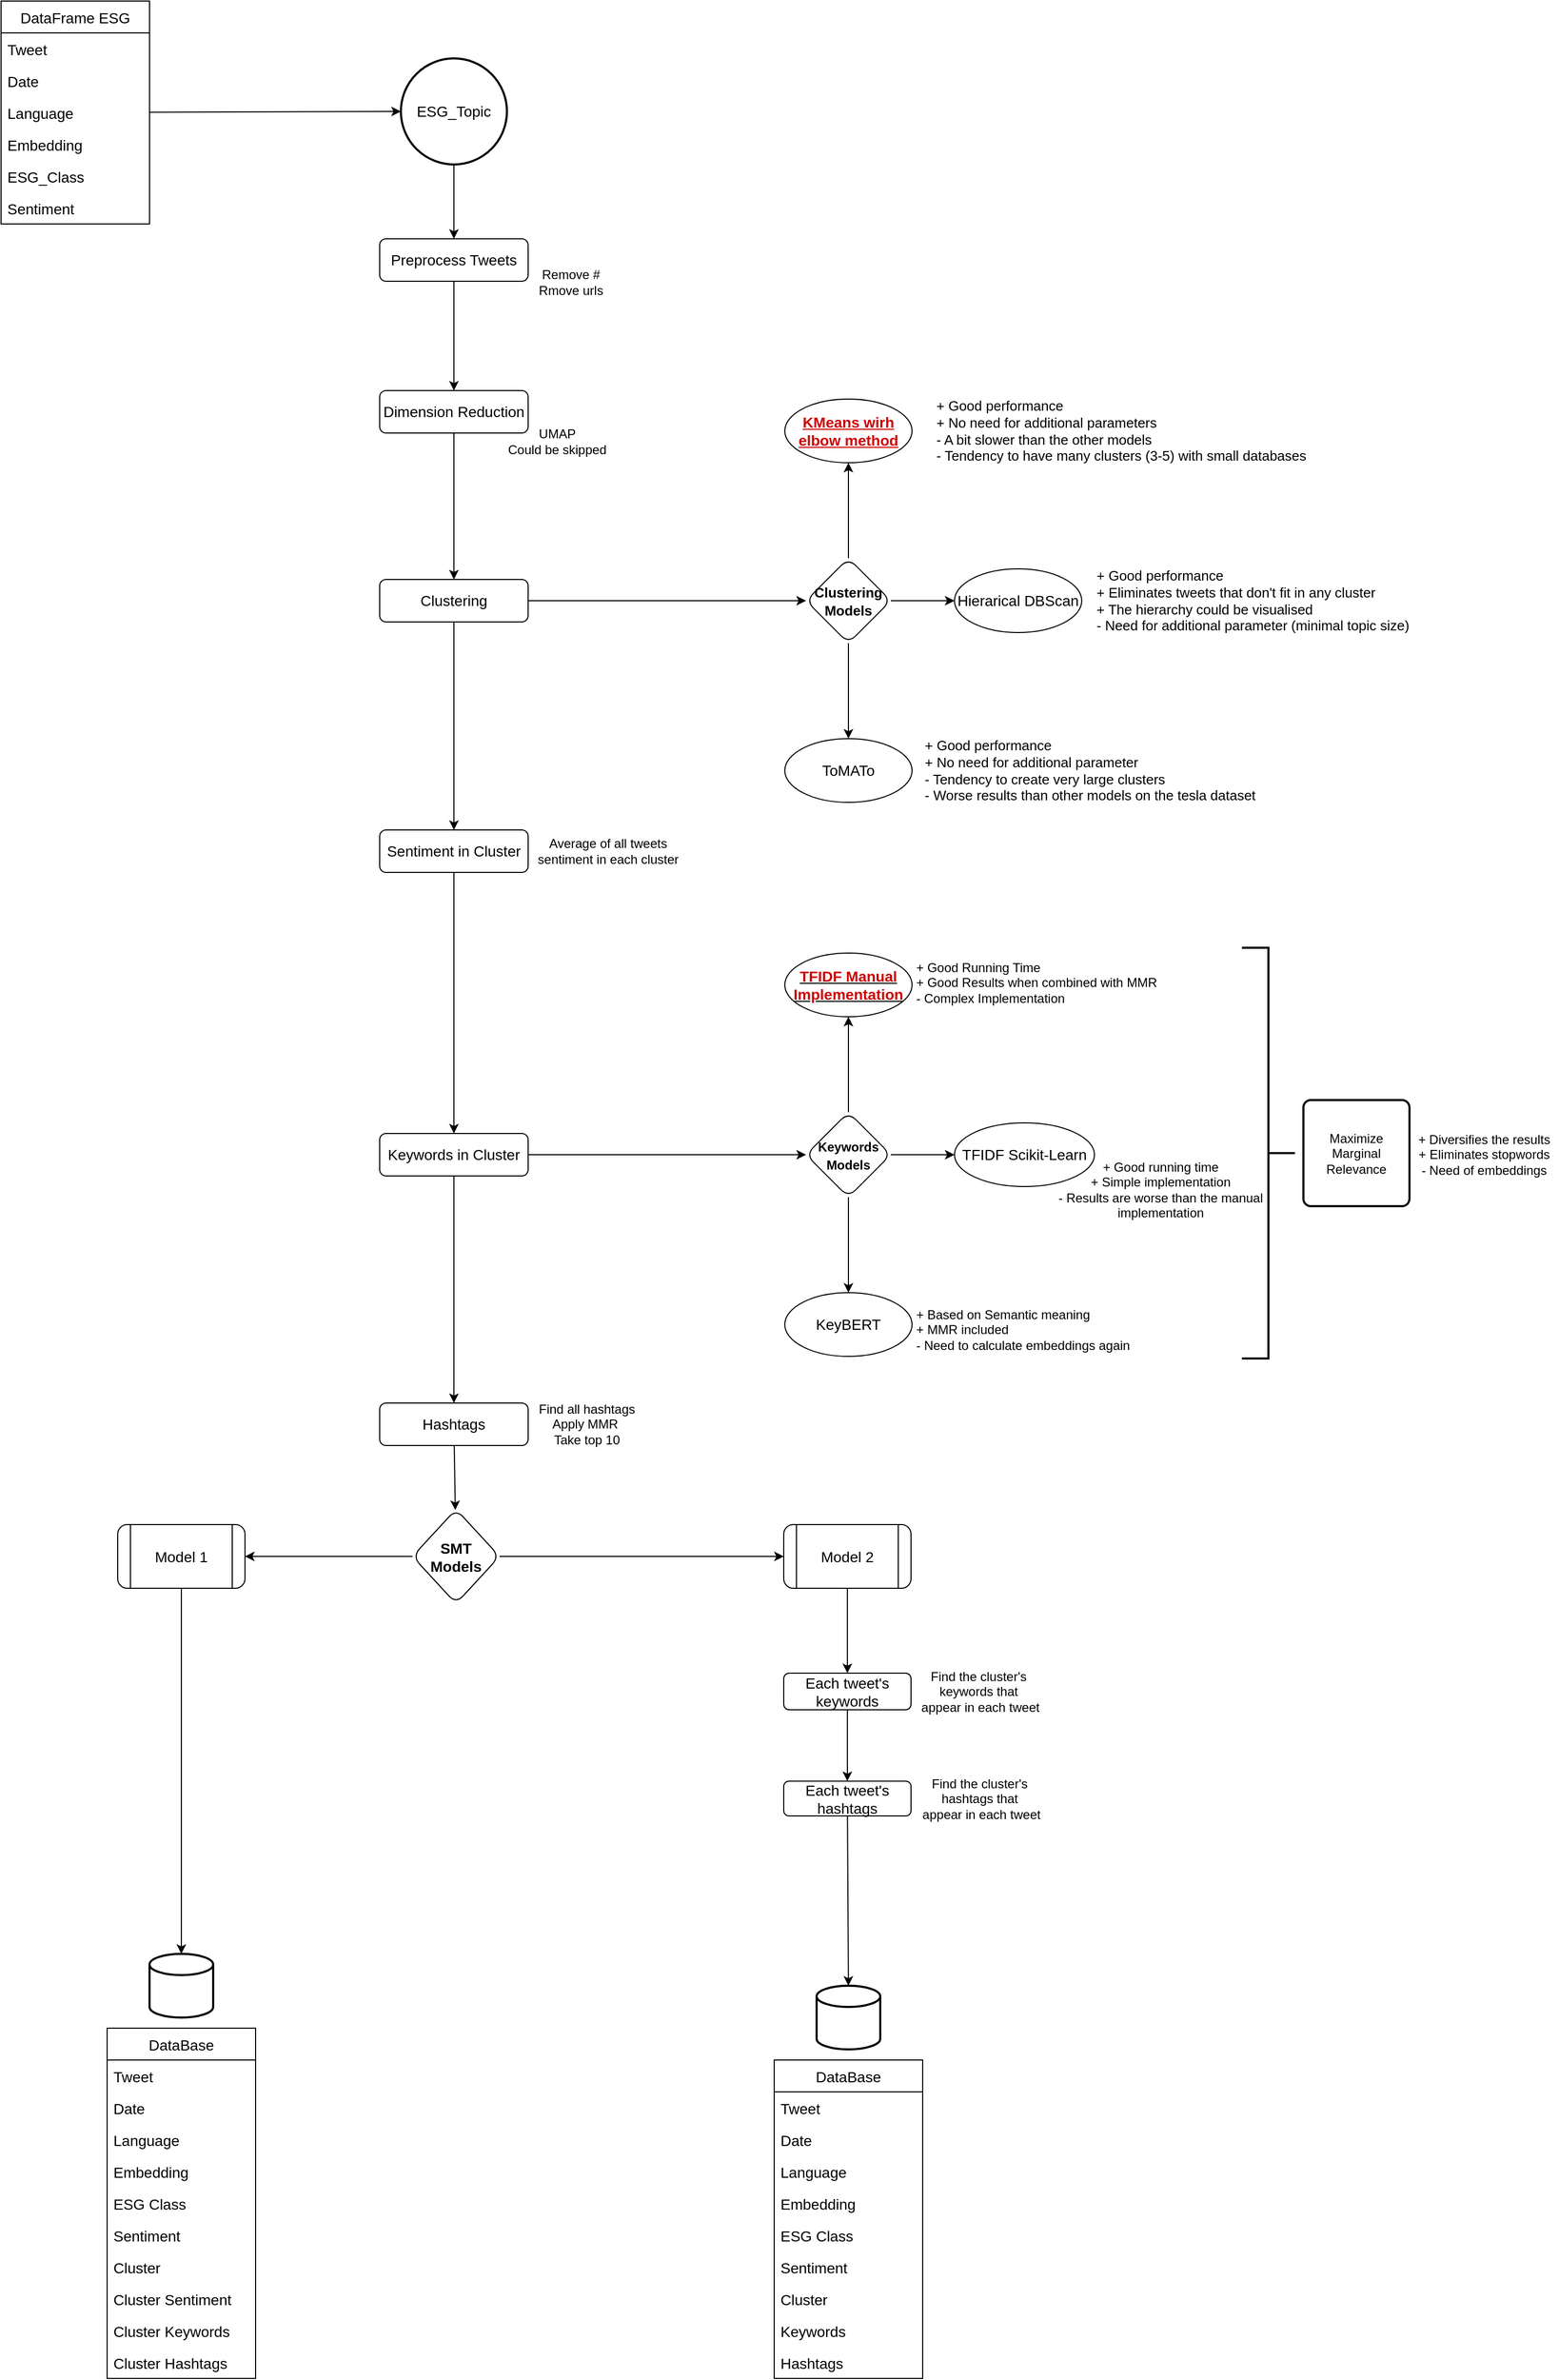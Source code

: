 <mxfile><diagram id="WYq8GOCfq9GIUAZUDXxE" name="Page-1"><mxGraphModel dx="2490" dy="2207" grid="1" gridSize="10" guides="1" tooltips="1" connect="1" arrows="1" fold="1" page="1" pageScale="1" pageWidth="827" pageHeight="1169" math="0" shadow="0"><root><mxCell id="0"/><mxCell id="1" parent="0"/><mxCell id="28" value="" style="edgeStyle=none;html=1;fontSize=14;entryX=0.5;entryY=0;entryDx=0;entryDy=0;" parent="1" source="24" target="29" edge="1"><mxGeometry relative="1" as="geometry"><mxPoint x="567" y="294" as="targetPoint"/></mxGeometry></mxCell><mxCell id="24" value="ESG_Topic" style="strokeWidth=2;html=1;shape=mxgraph.flowchart.start_2;whiteSpace=wrap;fontSize=14;" parent="1" vertex="1"><mxGeometry x="517" y="94" width="100" height="100" as="geometry"/></mxCell><mxCell id="128" style="edgeStyle=none;html=1;entryX=0.5;entryY=0;entryDx=0;entryDy=0;" edge="1" parent="1" source="29" target="32"><mxGeometry relative="1" as="geometry"/></mxCell><mxCell id="29" value="Preprocess Tweets" style="rounded=1;whiteSpace=wrap;html=1;fontSize=14;" parent="1" vertex="1"><mxGeometry x="497" y="264" width="140" height="40" as="geometry"/></mxCell><mxCell id="125" style="edgeStyle=none;html=1;entryX=0.5;entryY=0;entryDx=0;entryDy=0;" edge="1" parent="1" source="32" target="36"><mxGeometry relative="1" as="geometry"/></mxCell><mxCell id="32" value="Dimension Reduction" style="rounded=1;whiteSpace=wrap;html=1;fontSize=14;" parent="1" vertex="1"><mxGeometry x="497" y="407" width="140" height="40" as="geometry"/></mxCell><mxCell id="111" value="" style="edgeStyle=none;html=1;" edge="1" parent="1" source="36" target="110"><mxGeometry relative="1" as="geometry"/></mxCell><mxCell id="116" value="" style="edgeStyle=none;html=1;" edge="1" parent="1" source="36" target="115"><mxGeometry relative="1" as="geometry"/></mxCell><mxCell id="36" value="Clustering" style="rounded=1;whiteSpace=wrap;html=1;fontSize=14;" parent="1" vertex="1"><mxGeometry x="497" y="585" width="140" height="40" as="geometry"/></mxCell><mxCell id="108" style="edgeStyle=none;html=1;" edge="1" parent="1" source="38" target="41"><mxGeometry relative="1" as="geometry"/></mxCell><mxCell id="131" value="" style="edgeStyle=none;html=1;fontColor=#000000;" edge="1" parent="1" source="38" target="130"><mxGeometry relative="1" as="geometry"/></mxCell><mxCell id="38" value="Keywords in Cluster" style="rounded=1;whiteSpace=wrap;html=1;fontSize=14;" parent="1" vertex="1"><mxGeometry x="497" y="1107" width="140" height="40" as="geometry"/></mxCell><mxCell id="146" value="" style="edgeStyle=none;html=1;fontColor=#000000;" edge="1" parent="1" source="41" target="145"><mxGeometry relative="1" as="geometry"/></mxCell><mxCell id="41" value="Hashtags" style="rounded=1;whiteSpace=wrap;html=1;fontSize=14;" parent="1" vertex="1"><mxGeometry x="497" y="1361" width="140" height="40" as="geometry"/></mxCell><mxCell id="61" value="" style="strokeWidth=2;html=1;shape=mxgraph.flowchart.database;whiteSpace=wrap;fontSize=14;" parent="1" vertex="1"><mxGeometry x="280" y="1880" width="60" height="60" as="geometry"/></mxCell><mxCell id="65" value="DataBase" style="swimlane;fontStyle=0;childLayout=stackLayout;horizontal=1;startSize=30;horizontalStack=0;resizeParent=1;resizeParentMax=0;resizeLast=0;collapsible=1;marginBottom=0;fontSize=14;" parent="1" vertex="1"><mxGeometry x="240" y="1950" width="140" height="330" as="geometry"/></mxCell><mxCell id="67" value="Tweet" style="text;strokeColor=none;fillColor=none;align=left;verticalAlign=middle;spacingLeft=4;spacingRight=4;overflow=hidden;points=[[0,0.5],[1,0.5]];portConstraint=eastwest;rotatable=0;fontSize=14;" parent="65" vertex="1"><mxGeometry y="30" width="140" height="30" as="geometry"/></mxCell><mxCell id="70" value="Date" style="text;strokeColor=none;fillColor=none;align=left;verticalAlign=middle;spacingLeft=4;spacingRight=4;overflow=hidden;points=[[0,0.5],[1,0.5]];portConstraint=eastwest;rotatable=0;fontSize=14;" parent="65" vertex="1"><mxGeometry y="60" width="140" height="30" as="geometry"/></mxCell><mxCell id="68" value="Language" style="text;strokeColor=none;fillColor=none;align=left;verticalAlign=middle;spacingLeft=4;spacingRight=4;overflow=hidden;points=[[0,0.5],[1,0.5]];portConstraint=eastwest;rotatable=0;fontSize=14;" parent="65" vertex="1"><mxGeometry y="90" width="140" height="30" as="geometry"/></mxCell><mxCell id="69" value="Embedding" style="text;strokeColor=none;fillColor=none;align=left;verticalAlign=middle;spacingLeft=4;spacingRight=4;overflow=hidden;points=[[0,0.5],[1,0.5]];portConstraint=eastwest;rotatable=0;fontSize=14;" parent="65" vertex="1"><mxGeometry y="120" width="140" height="30" as="geometry"/></mxCell><mxCell id="71" value="ESG Class" style="text;strokeColor=none;fillColor=none;align=left;verticalAlign=middle;spacingLeft=4;spacingRight=4;overflow=hidden;points=[[0,0.5],[1,0.5]];portConstraint=eastwest;rotatable=0;fontSize=14;" parent="65" vertex="1"><mxGeometry y="150" width="140" height="30" as="geometry"/></mxCell><mxCell id="182" value="Sentiment" style="text;strokeColor=none;fillColor=none;align=left;verticalAlign=middle;spacingLeft=4;spacingRight=4;overflow=hidden;points=[[0,0.5],[1,0.5]];portConstraint=eastwest;rotatable=0;fontSize=14;" vertex="1" parent="65"><mxGeometry y="180" width="140" height="30" as="geometry"/></mxCell><mxCell id="72" value="Cluster" style="text;strokeColor=none;fillColor=none;align=left;verticalAlign=middle;spacingLeft=4;spacingRight=4;overflow=hidden;points=[[0,0.5],[1,0.5]];portConstraint=eastwest;rotatable=0;fontSize=14;" parent="65" vertex="1"><mxGeometry y="210" width="140" height="30" as="geometry"/></mxCell><mxCell id="156" value="Cluster Sentiment" style="text;strokeColor=none;fillColor=none;align=left;verticalAlign=middle;spacingLeft=4;spacingRight=4;overflow=hidden;points=[[0,0.5],[1,0.5]];portConstraint=eastwest;rotatable=0;fontSize=14;" vertex="1" parent="65"><mxGeometry y="240" width="140" height="30" as="geometry"/></mxCell><mxCell id="73" value="Cluster Keywords" style="text;strokeColor=none;fillColor=none;align=left;verticalAlign=middle;spacingLeft=4;spacingRight=4;overflow=hidden;points=[[0,0.5],[1,0.5]];portConstraint=eastwest;rotatable=0;fontSize=14;" parent="65" vertex="1"><mxGeometry y="270" width="140" height="30" as="geometry"/></mxCell><mxCell id="74" value="Cluster Hashtags" style="text;strokeColor=none;fillColor=none;align=left;verticalAlign=middle;spacingLeft=4;spacingRight=4;overflow=hidden;points=[[0,0.5],[1,0.5]];portConstraint=eastwest;rotatable=0;fontSize=14;" parent="65" vertex="1"><mxGeometry y="300" width="140" height="30" as="geometry"/></mxCell><mxCell id="96" value="DataFrame ESG" style="swimlane;fontStyle=0;childLayout=stackLayout;horizontal=1;startSize=30;horizontalStack=0;resizeParent=1;resizeParentMax=0;resizeLast=0;collapsible=1;marginBottom=0;fontSize=14;" vertex="1" parent="1"><mxGeometry x="140" y="40" width="140" height="210" as="geometry"/></mxCell><mxCell id="97" value="Tweet" style="text;strokeColor=none;fillColor=none;align=left;verticalAlign=middle;spacingLeft=4;spacingRight=4;overflow=hidden;points=[[0,0.5],[1,0.5]];portConstraint=eastwest;rotatable=0;fontSize=14;" vertex="1" parent="96"><mxGeometry y="30" width="140" height="30" as="geometry"/></mxCell><mxCell id="98" value="Date" style="text;strokeColor=none;fillColor=none;align=left;verticalAlign=middle;spacingLeft=4;spacingRight=4;overflow=hidden;points=[[0,0.5],[1,0.5]];portConstraint=eastwest;rotatable=0;fontSize=14;" vertex="1" parent="96"><mxGeometry y="60" width="140" height="30" as="geometry"/></mxCell><mxCell id="99" value="Language" style="text;strokeColor=none;fillColor=none;align=left;verticalAlign=middle;spacingLeft=4;spacingRight=4;overflow=hidden;points=[[0,0.5],[1,0.5]];portConstraint=eastwest;rotatable=0;fontSize=14;" vertex="1" parent="96"><mxGeometry y="90" width="140" height="30" as="geometry"/></mxCell><mxCell id="101" value="Embedding" style="text;strokeColor=none;fillColor=none;align=left;verticalAlign=middle;spacingLeft=4;spacingRight=4;overflow=hidden;points=[[0,0.5],[1,0.5]];portConstraint=eastwest;rotatable=0;fontSize=14;" vertex="1" parent="96"><mxGeometry y="120" width="140" height="30" as="geometry"/></mxCell><mxCell id="100" value="ESG_Class" style="text;strokeColor=none;fillColor=none;align=left;verticalAlign=middle;spacingLeft=4;spacingRight=4;overflow=hidden;points=[[0,0.5],[1,0.5]];portConstraint=eastwest;rotatable=0;fontSize=14;" vertex="1" parent="96"><mxGeometry y="150" width="140" height="30" as="geometry"/></mxCell><mxCell id="102" value="Sentiment" style="text;strokeColor=none;fillColor=none;align=left;verticalAlign=middle;spacingLeft=4;spacingRight=4;overflow=hidden;points=[[0,0.5],[1,0.5]];portConstraint=eastwest;rotatable=0;fontSize=14;" vertex="1" parent="96"><mxGeometry y="180" width="140" height="30" as="geometry"/></mxCell><mxCell id="105" style="edgeStyle=none;html=1;entryX=0;entryY=0.5;entryDx=0;entryDy=0;entryPerimeter=0;" edge="1" parent="1" source="99" target="24"><mxGeometry relative="1" as="geometry"/></mxCell><mxCell id="112" style="edgeStyle=none;html=1;entryX=0.5;entryY=0;entryDx=0;entryDy=0;" edge="1" parent="1" source="110" target="38"><mxGeometry relative="1" as="geometry"/></mxCell><mxCell id="110" value="Sentiment in Cluster" style="rounded=1;whiteSpace=wrap;html=1;fontSize=14;" vertex="1" parent="1"><mxGeometry x="497" y="821" width="140" height="40" as="geometry"/></mxCell><mxCell id="118" value="" style="edgeStyle=none;html=1;" edge="1" parent="1" source="115" target="117"><mxGeometry relative="1" as="geometry"/></mxCell><mxCell id="120" value="" style="edgeStyle=none;html=1;" edge="1" parent="1" source="115" target="119"><mxGeometry relative="1" as="geometry"/></mxCell><mxCell id="122" value="" style="edgeStyle=none;html=1;" edge="1" parent="1" source="115" target="121"><mxGeometry relative="1" as="geometry"/></mxCell><mxCell id="115" value="&lt;font style=&quot;font-size: 13px&quot;&gt;&lt;b&gt;Clustering&lt;br&gt;Models&lt;/b&gt;&lt;/font&gt;" style="rhombus;whiteSpace=wrap;html=1;fontSize=14;rounded=1;" vertex="1" parent="1"><mxGeometry x="899" y="565" width="80" height="80" as="geometry"/></mxCell><mxCell id="117" value="&lt;b&gt;&lt;font color=&quot;#cc0000&quot;&gt;&lt;u&gt;KMeans wirh elbow method&lt;/u&gt;&lt;/font&gt;&lt;/b&gt;" style="ellipse;whiteSpace=wrap;html=1;fontSize=14;rounded=1;" vertex="1" parent="1"><mxGeometry x="879" y="415" width="120" height="60" as="geometry"/></mxCell><mxCell id="119" value="Hierarical DBScan" style="ellipse;whiteSpace=wrap;html=1;fontSize=14;rounded=1;" vertex="1" parent="1"><mxGeometry x="1039" y="575" width="120" height="60" as="geometry"/></mxCell><mxCell id="121" value="ToMATo" style="ellipse;whiteSpace=wrap;html=1;fontSize=14;rounded=1;" vertex="1" parent="1"><mxGeometry x="879" y="735" width="120" height="60" as="geometry"/></mxCell><mxCell id="126" value="UMAP&lt;br&gt;Could be skipped" style="text;html=1;align=center;verticalAlign=middle;resizable=0;points=[];autosize=1;strokeColor=none;fillColor=none;" vertex="1" parent="1"><mxGeometry x="609" y="440" width="110" height="30" as="geometry"/></mxCell><mxCell id="127" value="Remove #&lt;br&gt;Rmove urls" style="text;html=1;align=center;verticalAlign=middle;resizable=0;points=[];autosize=1;strokeColor=none;fillColor=none;" vertex="1" parent="1"><mxGeometry x="637" y="290" width="80" height="30" as="geometry"/></mxCell><mxCell id="129" value="&lt;font color=&quot;#000000&quot;&gt;Average of all tweets &lt;br&gt;sentiment in each cluster&lt;/font&gt;" style="text;html=1;align=center;verticalAlign=middle;resizable=0;points=[];autosize=1;strokeColor=none;fillColor=none;fontColor=#CC0000;" vertex="1" parent="1"><mxGeometry x="637" y="826" width="150" height="30" as="geometry"/></mxCell><mxCell id="133" value="" style="edgeStyle=none;html=1;fontColor=#000000;" edge="1" parent="1" source="130" target="132"><mxGeometry relative="1" as="geometry"/></mxCell><mxCell id="135" value="" style="edgeStyle=none;html=1;fontColor=#000000;" edge="1" parent="1" source="130" target="134"><mxGeometry relative="1" as="geometry"/></mxCell><mxCell id="137" value="" style="edgeStyle=none;html=1;fontColor=#000000;" edge="1" parent="1" source="130" target="136"><mxGeometry relative="1" as="geometry"/></mxCell><mxCell id="130" value="&lt;b style=&quot;font-size: 12px&quot;&gt;Keywords&lt;br&gt;Models&lt;/b&gt;" style="rhombus;whiteSpace=wrap;html=1;fontSize=14;rounded=1;" vertex="1" parent="1"><mxGeometry x="899" y="1087" width="80" height="80" as="geometry"/></mxCell><mxCell id="132" value="&lt;b&gt;&lt;u&gt;&lt;font color=&quot;#cc0000&quot;&gt;TFIDF Manual&lt;br&gt;Implementation&lt;/font&gt;&lt;/u&gt;&lt;/b&gt;" style="ellipse;whiteSpace=wrap;html=1;fontSize=14;rounded=1;" vertex="1" parent="1"><mxGeometry x="879" y="937" width="120" height="60" as="geometry"/></mxCell><mxCell id="134" value="TFIDF Scikit-Learn" style="ellipse;whiteSpace=wrap;html=1;fontSize=14;rounded=1;" vertex="1" parent="1"><mxGeometry x="1039" y="1097" width="132" height="60" as="geometry"/></mxCell><mxCell id="136" value="KeyBERT" style="ellipse;whiteSpace=wrap;html=1;fontSize=14;rounded=1;" vertex="1" parent="1"><mxGeometry x="879" y="1257" width="120" height="60" as="geometry"/></mxCell><mxCell id="138" value="" style="strokeWidth=2;html=1;shape=mxgraph.flowchart.annotation_2;align=left;labelPosition=right;pointerEvents=1;fontColor=#000000;direction=west;" vertex="1" parent="1"><mxGeometry x="1310" y="932" width="50" height="387" as="geometry"/></mxCell><mxCell id="140" value="Maximize Marginal Relevance" style="rounded=1;whiteSpace=wrap;html=1;absoluteArcSize=1;arcSize=14;strokeWidth=2;fontColor=#000000;" vertex="1" parent="1"><mxGeometry x="1368" y="1075.5" width="100" height="100" as="geometry"/></mxCell><mxCell id="141" value="+ Based on Semantic meaning&lt;br&gt;+ MMR included&lt;br&gt;- Need to calculate embeddings again" style="text;html=1;align=left;verticalAlign=middle;resizable=0;points=[];autosize=1;strokeColor=none;fillColor=none;fontColor=#000000;" vertex="1" parent="1"><mxGeometry x="1001" y="1267" width="220" height="50" as="geometry"/></mxCell><mxCell id="142" value="+ Good running time&lt;br&gt;+ Simple implementation&lt;br&gt;- Results are worse than the manual &lt;br&gt;implementation" style="text;html=1;align=center;verticalAlign=middle;resizable=0;points=[];autosize=1;strokeColor=none;fillColor=none;fontColor=#000000;" vertex="1" parent="1"><mxGeometry x="1128" y="1130" width="210" height="60" as="geometry"/></mxCell><mxCell id="144" value="+ Diversifies the results&lt;br&gt;+ Eliminates stopwords&lt;br&gt;- Need of embeddings" style="text;html=1;align=center;verticalAlign=middle;resizable=0;points=[];autosize=1;strokeColor=none;fillColor=none;fontColor=#000000;" vertex="1" parent="1"><mxGeometry x="1468" y="1102" width="140" height="50" as="geometry"/></mxCell><mxCell id="152" value="" style="edgeStyle=none;html=1;fontColor=#000000;" edge="1" parent="1" source="145" target="151"><mxGeometry relative="1" as="geometry"/></mxCell><mxCell id="158" value="" style="edgeStyle=none;html=1;fontColor=#000000;" edge="1" parent="1" source="145" target="157"><mxGeometry relative="1" as="geometry"/></mxCell><mxCell id="145" value="&lt;b&gt;SMT&lt;br&gt;Models&lt;/b&gt;" style="rhombus;whiteSpace=wrap;html=1;fontSize=14;rounded=1;" vertex="1" parent="1"><mxGeometry x="528" y="1461" width="82" height="89" as="geometry"/></mxCell><mxCell id="185" style="edgeStyle=none;html=1;entryX=0.5;entryY=0;entryDx=0;entryDy=0;entryPerimeter=0;fontColor=#000000;" edge="1" parent="1" source="151" target="61"><mxGeometry relative="1" as="geometry"/></mxCell><mxCell id="151" value="Model 1" style="shape=process;whiteSpace=wrap;html=1;backgroundOutline=1;fontSize=14;rounded=1;" vertex="1" parent="1"><mxGeometry x="250" y="1475.5" width="120" height="60" as="geometry"/></mxCell><mxCell id="154" value="&lt;font color=&quot;#000000&quot;&gt;+ Good Running Time&lt;br&gt;+ Good Results when combined with MMR&lt;br&gt;- Complex Implementation&lt;br&gt;&lt;br&gt;&lt;/font&gt;" style="text;html=1;align=left;verticalAlign=middle;resizable=0;points=[];autosize=1;strokeColor=none;fillColor=none;fontColor=#CC0000;" vertex="1" parent="1"><mxGeometry x="1001" y="942" width="240" height="60" as="geometry"/></mxCell><mxCell id="164" value="" style="edgeStyle=none;html=1;fontColor=#000000;" edge="1" parent="1" source="157" target="163"><mxGeometry relative="1" as="geometry"/></mxCell><mxCell id="157" value="Model 2" style="shape=process;whiteSpace=wrap;html=1;backgroundOutline=1;fontSize=14;rounded=1;" vertex="1" parent="1"><mxGeometry x="878" y="1475.5" width="120" height="60" as="geometry"/></mxCell><mxCell id="166" value="" style="edgeStyle=none;html=1;fontColor=#000000;" edge="1" parent="1" source="163" target="165"><mxGeometry relative="1" as="geometry"/></mxCell><mxCell id="163" value="Each tweet's keywords" style="whiteSpace=wrap;html=1;fontSize=14;rounded=1;" vertex="1" parent="1"><mxGeometry x="878" y="1615.5" width="120" height="34.5" as="geometry"/></mxCell><mxCell id="178" style="edgeStyle=none;html=1;entryX=0.5;entryY=0;entryDx=0;entryDy=0;entryPerimeter=0;fontColor=#000000;" edge="1" parent="1" source="165" target="167"><mxGeometry relative="1" as="geometry"/></mxCell><mxCell id="165" value="&lt;span&gt;Each tweet's hashtags&lt;/span&gt;" style="rounded=1;whiteSpace=wrap;html=1;fontSize=14;" vertex="1" parent="1"><mxGeometry x="878" y="1717.25" width="120" height="32.75" as="geometry"/></mxCell><mxCell id="167" value="" style="strokeWidth=2;html=1;shape=mxgraph.flowchart.database;whiteSpace=wrap;fontSize=14;" vertex="1" parent="1"><mxGeometry x="909" y="1910" width="60" height="60" as="geometry"/></mxCell><mxCell id="168" value="DataBase" style="swimlane;fontStyle=0;childLayout=stackLayout;horizontal=1;startSize=30;horizontalStack=0;resizeParent=1;resizeParentMax=0;resizeLast=0;collapsible=1;marginBottom=0;fontSize=14;" vertex="1" parent="1"><mxGeometry x="869" y="1980" width="140" height="300" as="geometry"/></mxCell><mxCell id="169" value="Tweet" style="text;strokeColor=none;fillColor=none;align=left;verticalAlign=middle;spacingLeft=4;spacingRight=4;overflow=hidden;points=[[0,0.5],[1,0.5]];portConstraint=eastwest;rotatable=0;fontSize=14;" vertex="1" parent="168"><mxGeometry y="30" width="140" height="30" as="geometry"/></mxCell><mxCell id="170" value="Date" style="text;strokeColor=none;fillColor=none;align=left;verticalAlign=middle;spacingLeft=4;spacingRight=4;overflow=hidden;points=[[0,0.5],[1,0.5]];portConstraint=eastwest;rotatable=0;fontSize=14;" vertex="1" parent="168"><mxGeometry y="60" width="140" height="30" as="geometry"/></mxCell><mxCell id="171" value="Language" style="text;strokeColor=none;fillColor=none;align=left;verticalAlign=middle;spacingLeft=4;spacingRight=4;overflow=hidden;points=[[0,0.5],[1,0.5]];portConstraint=eastwest;rotatable=0;fontSize=14;" vertex="1" parent="168"><mxGeometry y="90" width="140" height="30" as="geometry"/></mxCell><mxCell id="172" value="Embedding" style="text;strokeColor=none;fillColor=none;align=left;verticalAlign=middle;spacingLeft=4;spacingRight=4;overflow=hidden;points=[[0,0.5],[1,0.5]];portConstraint=eastwest;rotatable=0;fontSize=14;" vertex="1" parent="168"><mxGeometry y="120" width="140" height="30" as="geometry"/></mxCell><mxCell id="173" value="ESG Class" style="text;strokeColor=none;fillColor=none;align=left;verticalAlign=middle;spacingLeft=4;spacingRight=4;overflow=hidden;points=[[0,0.5],[1,0.5]];portConstraint=eastwest;rotatable=0;fontSize=14;" vertex="1" parent="168"><mxGeometry y="150" width="140" height="30" as="geometry"/></mxCell><mxCell id="174" value="Sentiment" style="text;strokeColor=none;fillColor=none;align=left;verticalAlign=middle;spacingLeft=4;spacingRight=4;overflow=hidden;points=[[0,0.5],[1,0.5]];portConstraint=eastwest;rotatable=0;fontSize=14;" vertex="1" parent="168"><mxGeometry y="180" width="140" height="30" as="geometry"/></mxCell><mxCell id="175" value="Cluster" style="text;strokeColor=none;fillColor=none;align=left;verticalAlign=middle;spacingLeft=4;spacingRight=4;overflow=hidden;points=[[0,0.5],[1,0.5]];portConstraint=eastwest;rotatable=0;fontSize=14;" vertex="1" parent="168"><mxGeometry y="210" width="140" height="30" as="geometry"/></mxCell><mxCell id="176" value="Keywords" style="text;strokeColor=none;fillColor=none;align=left;verticalAlign=middle;spacingLeft=4;spacingRight=4;overflow=hidden;points=[[0,0.5],[1,0.5]];portConstraint=eastwest;rotatable=0;fontSize=14;" vertex="1" parent="168"><mxGeometry y="240" width="140" height="30" as="geometry"/></mxCell><mxCell id="177" value="Hashtags" style="text;strokeColor=none;fillColor=none;align=left;verticalAlign=middle;spacingLeft=4;spacingRight=4;overflow=hidden;points=[[0,0.5],[1,0.5]];portConstraint=eastwest;rotatable=0;fontSize=14;" vertex="1" parent="168"><mxGeometry y="270" width="140" height="30" as="geometry"/></mxCell><mxCell id="179" value="Find the cluster's&amp;nbsp;&lt;br&gt;keywords that&amp;nbsp;&lt;br&gt;appear in each tweet" style="text;html=1;align=center;verticalAlign=middle;resizable=0;points=[];autosize=1;strokeColor=none;fillColor=none;fontColor=#000000;" vertex="1" parent="1"><mxGeometry x="998" y="1607.75" width="130" height="50" as="geometry"/></mxCell><mxCell id="180" value="Find the cluster's&amp;nbsp;&lt;br&gt;hashtags that&amp;nbsp;&lt;br&gt;appear in each tweet" style="text;html=1;align=center;verticalAlign=middle;resizable=0;points=[];autosize=1;strokeColor=none;fillColor=none;fontColor=#000000;" vertex="1" parent="1"><mxGeometry x="999" y="1708.63" width="130" height="50" as="geometry"/></mxCell><mxCell id="183" value="Find all hashtags&lt;br&gt;Apply MMR&amp;nbsp;&lt;br&gt;Take top 10" style="text;html=1;align=center;verticalAlign=middle;resizable=0;points=[];autosize=1;strokeColor=none;fillColor=none;fontColor=#000000;" vertex="1" parent="1"><mxGeometry x="637" y="1356" width="110" height="50" as="geometry"/></mxCell><mxCell id="186" value="+ Good performance&lt;br&gt;+ No need for additional parameters&lt;br&gt;- A bit slower than the other models&lt;br&gt;- Tendency to have many clusters (3-5) with small databases" style="text;html=1;align=left;verticalAlign=middle;resizable=0;points=[];autosize=1;strokeColor=none;fillColor=none;fontSize=13;fontColor=#000000;" vertex="1" parent="1"><mxGeometry x="1020" y="410" width="360" height="70" as="geometry"/></mxCell><mxCell id="187" value="+ Good performance&lt;br&gt;+ Eliminates tweets that don't fit&amp;nbsp;in any cluster&lt;br&gt;+ The hierarchy could be visualised&lt;br&gt;- Need for additional parameter (minimal topic size)" style="text;html=1;align=left;verticalAlign=middle;resizable=0;points=[];autosize=1;strokeColor=none;fillColor=none;fontSize=13;fontColor=#000000;" vertex="1" parent="1"><mxGeometry x="1171" y="570" width="310" height="70" as="geometry"/></mxCell><mxCell id="188" value="+ Good performance&lt;br&gt;+ No need for additional parameter&lt;br&gt;- Tendency to create very large clusters&lt;br&gt;- Worse results than other models on the tesla dataset" style="text;html=1;align=left;verticalAlign=middle;resizable=0;points=[];autosize=1;strokeColor=none;fillColor=none;fontSize=13;fontColor=#000000;" vertex="1" parent="1"><mxGeometry x="1009" y="730" width="330" height="70" as="geometry"/></mxCell></root></mxGraphModel></diagram></mxfile>